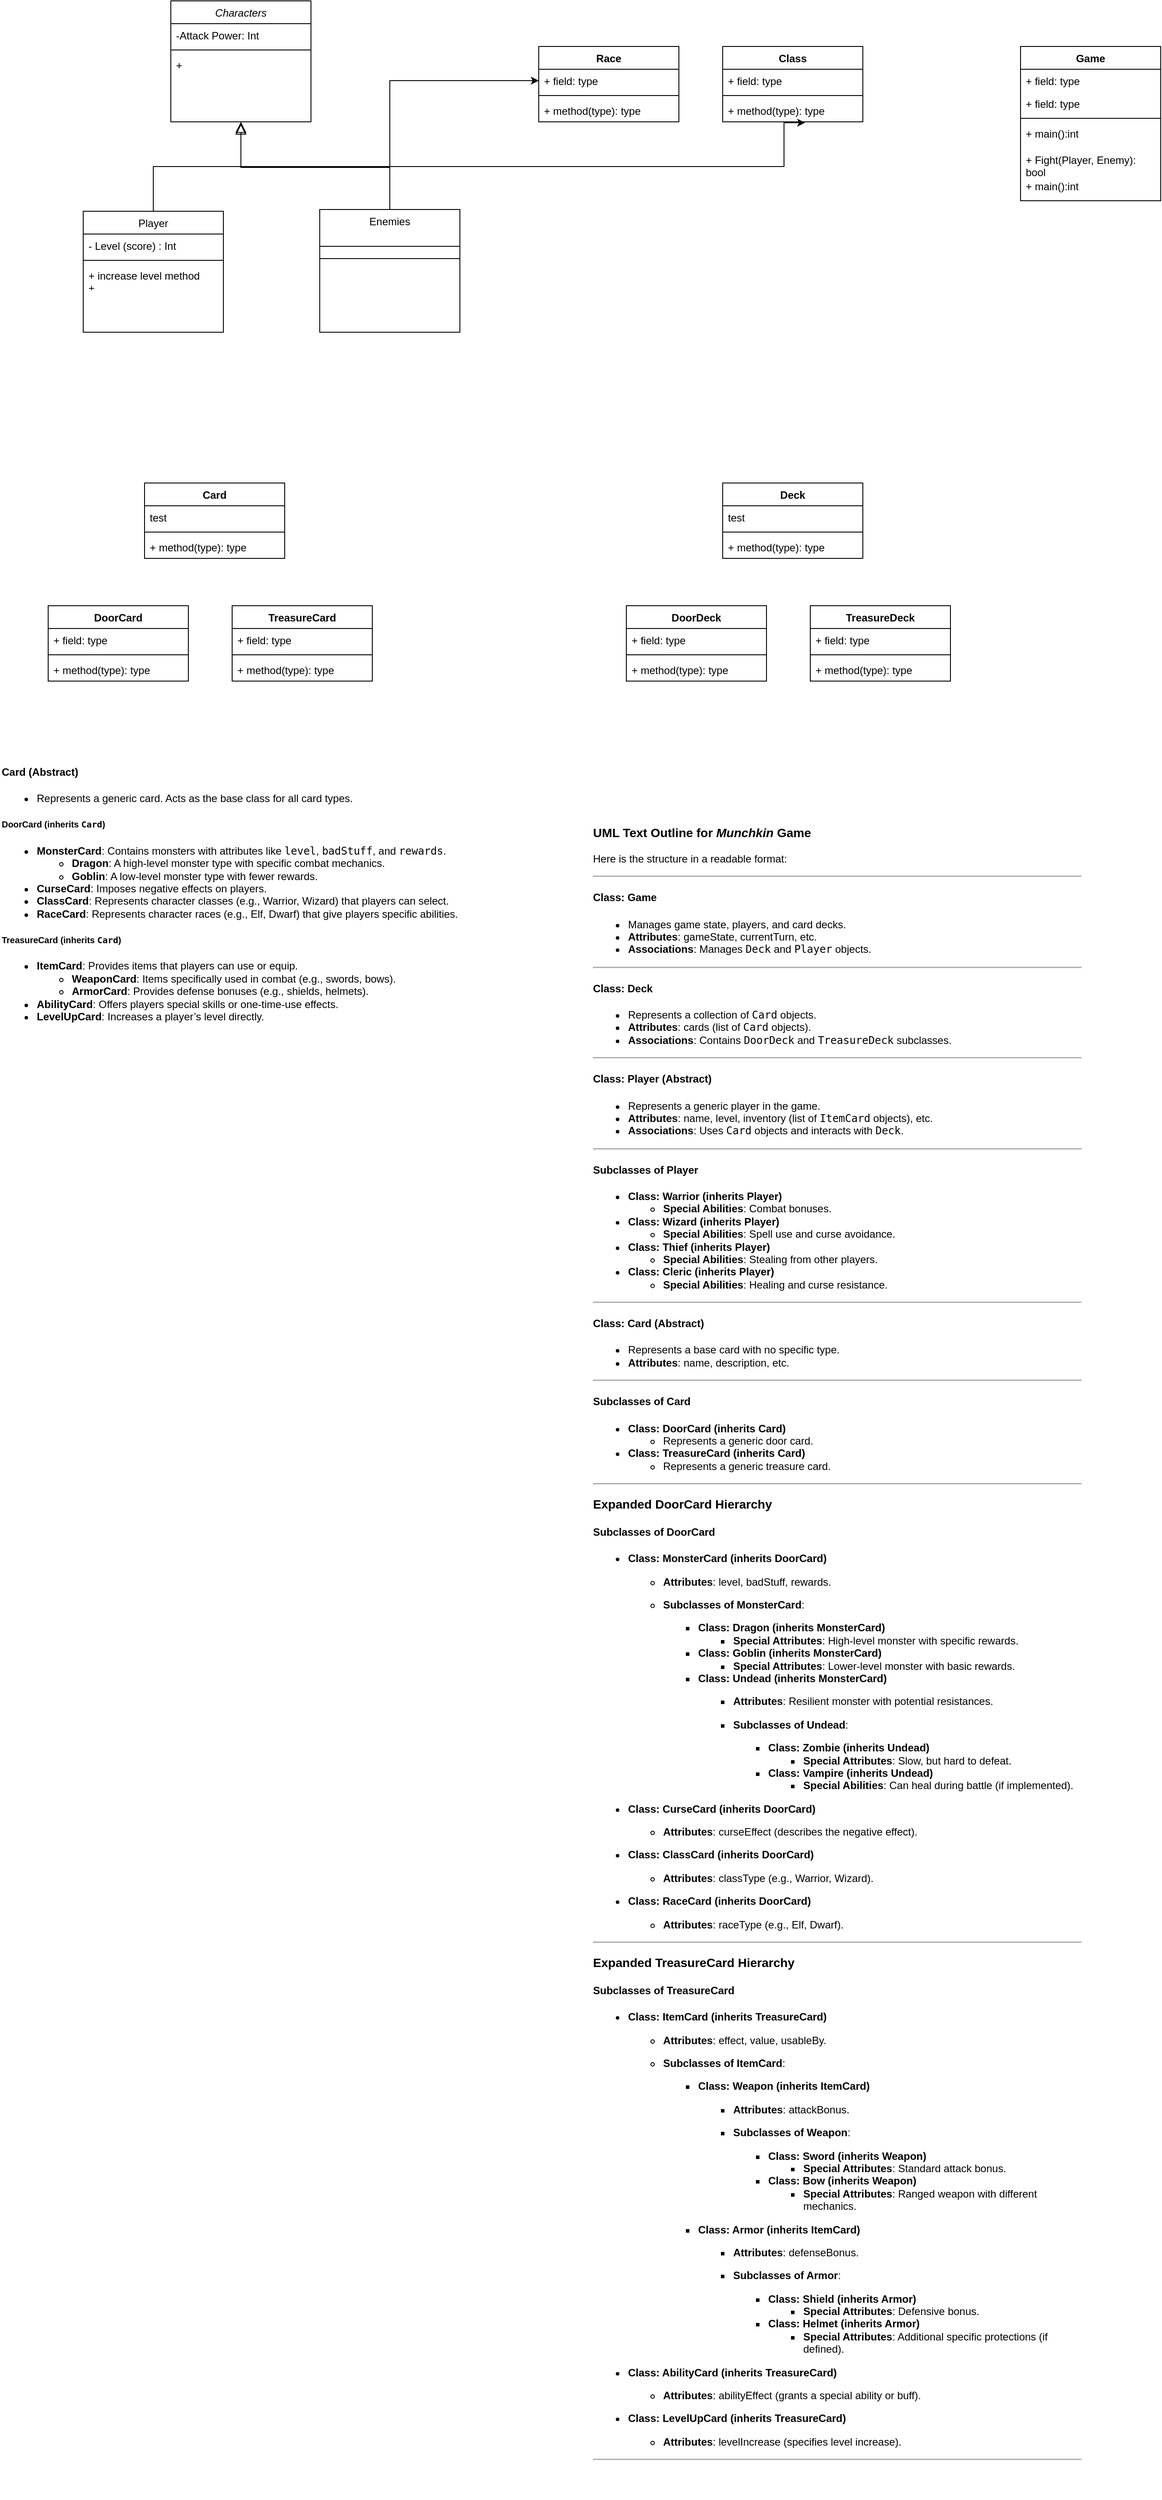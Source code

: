 <mxfile version="24.8.4">
  <diagram id="C5RBs43oDa-KdzZeNtuy" name="Page-1">
    <mxGraphModel dx="880" dy="470" grid="1" gridSize="10" guides="1" tooltips="1" connect="1" arrows="1" fold="1" page="1" pageScale="1" pageWidth="2336" pageHeight="1654" math="0" shadow="0">
      <root>
        <mxCell id="WIyWlLk6GJQsqaUBKTNV-0" />
        <mxCell id="WIyWlLk6GJQsqaUBKTNV-1" parent="WIyWlLk6GJQsqaUBKTNV-0" />
        <mxCell id="zkfFHV4jXpPFQw0GAbJ--0" value="Characters" style="swimlane;fontStyle=2;align=center;verticalAlign=top;childLayout=stackLayout;horizontal=1;startSize=26;horizontalStack=0;resizeParent=1;resizeLast=0;collapsible=1;marginBottom=0;rounded=0;shadow=0;strokeWidth=1;" parent="WIyWlLk6GJQsqaUBKTNV-1" vertex="1">
          <mxGeometry x="220" y="120" width="160" height="138" as="geometry">
            <mxRectangle x="230" y="140" width="160" height="26" as="alternateBounds" />
          </mxGeometry>
        </mxCell>
        <mxCell id="zkfFHV4jXpPFQw0GAbJ--1" value="-Attack Power: Int&#xa;" style="text;align=left;verticalAlign=top;spacingLeft=4;spacingRight=4;overflow=hidden;rotatable=0;points=[[0,0.5],[1,0.5]];portConstraint=eastwest;" parent="zkfFHV4jXpPFQw0GAbJ--0" vertex="1">
          <mxGeometry y="26" width="160" height="26" as="geometry" />
        </mxCell>
        <mxCell id="zkfFHV4jXpPFQw0GAbJ--4" value="" style="line;html=1;strokeWidth=1;align=left;verticalAlign=middle;spacingTop=-1;spacingLeft=3;spacingRight=3;rotatable=0;labelPosition=right;points=[];portConstraint=eastwest;" parent="zkfFHV4jXpPFQw0GAbJ--0" vertex="1">
          <mxGeometry y="52" width="160" height="8" as="geometry" />
        </mxCell>
        <mxCell id="zkfFHV4jXpPFQw0GAbJ--5" value="+" style="text;align=left;verticalAlign=top;spacingLeft=4;spacingRight=4;overflow=hidden;rotatable=0;points=[[0,0.5],[1,0.5]];portConstraint=eastwest;" parent="zkfFHV4jXpPFQw0GAbJ--0" vertex="1">
          <mxGeometry y="60" width="160" height="26" as="geometry" />
        </mxCell>
        <mxCell id="zkfFHV4jXpPFQw0GAbJ--6" value="Player" style="swimlane;fontStyle=0;align=center;verticalAlign=top;childLayout=stackLayout;horizontal=1;startSize=26;horizontalStack=0;resizeParent=1;resizeLast=0;collapsible=1;marginBottom=0;rounded=0;shadow=0;strokeWidth=1;" parent="WIyWlLk6GJQsqaUBKTNV-1" vertex="1">
          <mxGeometry x="120" y="360" width="160" height="138" as="geometry">
            <mxRectangle x="130" y="380" width="160" height="26" as="alternateBounds" />
          </mxGeometry>
        </mxCell>
        <mxCell id="zkfFHV4jXpPFQw0GAbJ--8" value="- Level (score) : Int" style="text;align=left;verticalAlign=top;spacingLeft=4;spacingRight=4;overflow=hidden;rotatable=0;points=[[0,0.5],[1,0.5]];portConstraint=eastwest;rounded=0;shadow=0;html=0;" parent="zkfFHV4jXpPFQw0GAbJ--6" vertex="1">
          <mxGeometry y="26" width="160" height="26" as="geometry" />
        </mxCell>
        <mxCell id="zkfFHV4jXpPFQw0GAbJ--9" value="" style="line;html=1;strokeWidth=1;align=left;verticalAlign=middle;spacingTop=-1;spacingLeft=3;spacingRight=3;rotatable=0;labelPosition=right;points=[];portConstraint=eastwest;" parent="zkfFHV4jXpPFQw0GAbJ--6" vertex="1">
          <mxGeometry y="52" width="160" height="8" as="geometry" />
        </mxCell>
        <mxCell id="zkfFHV4jXpPFQw0GAbJ--10" value="+ increase level method&#xa;+ " style="text;align=left;verticalAlign=top;spacingLeft=4;spacingRight=4;overflow=hidden;rotatable=0;points=[[0,0.5],[1,0.5]];portConstraint=eastwest;fontStyle=0" parent="zkfFHV4jXpPFQw0GAbJ--6" vertex="1">
          <mxGeometry y="60" width="160" height="26" as="geometry" />
        </mxCell>
        <mxCell id="zkfFHV4jXpPFQw0GAbJ--12" value="" style="endArrow=block;endSize=10;endFill=0;shadow=0;strokeWidth=1;rounded=0;curved=0;edgeStyle=elbowEdgeStyle;elbow=vertical;" parent="WIyWlLk6GJQsqaUBKTNV-1" source="zkfFHV4jXpPFQw0GAbJ--6" target="zkfFHV4jXpPFQw0GAbJ--0" edge="1">
          <mxGeometry width="160" relative="1" as="geometry">
            <mxPoint x="200" y="203" as="sourcePoint" />
            <mxPoint x="200" y="203" as="targetPoint" />
          </mxGeometry>
        </mxCell>
        <mxCell id="wFL-AXxrgNAwJjKeGGwz-13" style="edgeStyle=orthogonalEdgeStyle;rounded=0;orthogonalLoop=1;jettySize=auto;html=1;entryX=0;entryY=0.5;entryDx=0;entryDy=0;" parent="WIyWlLk6GJQsqaUBKTNV-1" source="zkfFHV4jXpPFQw0GAbJ--13" target="s0XefDD_S5xjxOcm7cyM-2" edge="1">
          <mxGeometry relative="1" as="geometry">
            <mxPoint x="800" y="360" as="targetPoint" />
          </mxGeometry>
        </mxCell>
        <mxCell id="zkfFHV4jXpPFQw0GAbJ--13" value="Enemies" style="swimlane;fontStyle=0;align=center;verticalAlign=top;childLayout=stackLayout;horizontal=1;startSize=42;horizontalStack=0;resizeParent=1;resizeLast=0;collapsible=1;marginBottom=0;rounded=0;shadow=0;strokeWidth=1;" parent="WIyWlLk6GJQsqaUBKTNV-1" vertex="1">
          <mxGeometry x="390" y="358" width="160" height="140" as="geometry">
            <mxRectangle x="340" y="380" width="170" height="26" as="alternateBounds" />
          </mxGeometry>
        </mxCell>
        <mxCell id="zkfFHV4jXpPFQw0GAbJ--15" value="" style="line;html=1;strokeWidth=1;align=left;verticalAlign=middle;spacingTop=-1;spacingLeft=3;spacingRight=3;rotatable=0;labelPosition=right;points=[];portConstraint=eastwest;" parent="zkfFHV4jXpPFQw0GAbJ--13" vertex="1">
          <mxGeometry y="42" width="160" height="28" as="geometry" />
        </mxCell>
        <mxCell id="zkfFHV4jXpPFQw0GAbJ--16" value="" style="endArrow=block;endSize=10;endFill=0;shadow=0;strokeWidth=1;rounded=0;curved=0;edgeStyle=elbowEdgeStyle;elbow=vertical;" parent="WIyWlLk6GJQsqaUBKTNV-1" edge="1">
          <mxGeometry width="160" relative="1" as="geometry">
            <mxPoint x="470" y="320" as="sourcePoint" />
            <mxPoint x="300" y="260" as="targetPoint" />
            <Array as="points">
              <mxPoint x="300" y="310" />
            </Array>
          </mxGeometry>
        </mxCell>
        <mxCell id="s0XefDD_S5xjxOcm7cyM-1" value="Race" style="swimlane;fontStyle=1;align=center;verticalAlign=top;childLayout=stackLayout;horizontal=1;startSize=26;horizontalStack=0;resizeParent=1;resizeParentMax=0;resizeLast=0;collapsible=1;marginBottom=0;whiteSpace=wrap;html=1;" parent="WIyWlLk6GJQsqaUBKTNV-1" vertex="1">
          <mxGeometry x="640" y="172" width="160" height="86" as="geometry" />
        </mxCell>
        <mxCell id="s0XefDD_S5xjxOcm7cyM-2" value="+ field: type" style="text;strokeColor=none;fillColor=none;align=left;verticalAlign=top;spacingLeft=4;spacingRight=4;overflow=hidden;rotatable=0;points=[[0,0.5],[1,0.5]];portConstraint=eastwest;whiteSpace=wrap;html=1;" parent="s0XefDD_S5xjxOcm7cyM-1" vertex="1">
          <mxGeometry y="26" width="160" height="26" as="geometry" />
        </mxCell>
        <mxCell id="s0XefDD_S5xjxOcm7cyM-3" value="" style="line;strokeWidth=1;fillColor=none;align=left;verticalAlign=middle;spacingTop=-1;spacingLeft=3;spacingRight=3;rotatable=0;labelPosition=right;points=[];portConstraint=eastwest;strokeColor=inherit;" parent="s0XefDD_S5xjxOcm7cyM-1" vertex="1">
          <mxGeometry y="52" width="160" height="8" as="geometry" />
        </mxCell>
        <mxCell id="s0XefDD_S5xjxOcm7cyM-4" value="+ method(type): type" style="text;strokeColor=none;fillColor=none;align=left;verticalAlign=top;spacingLeft=4;spacingRight=4;overflow=hidden;rotatable=0;points=[[0,0.5],[1,0.5]];portConstraint=eastwest;whiteSpace=wrap;html=1;" parent="s0XefDD_S5xjxOcm7cyM-1" vertex="1">
          <mxGeometry y="60" width="160" height="26" as="geometry" />
        </mxCell>
        <mxCell id="s0XefDD_S5xjxOcm7cyM-5" value="Class" style="swimlane;fontStyle=1;align=center;verticalAlign=top;childLayout=stackLayout;horizontal=1;startSize=26;horizontalStack=0;resizeParent=1;resizeParentMax=0;resizeLast=0;collapsible=1;marginBottom=0;whiteSpace=wrap;html=1;" parent="WIyWlLk6GJQsqaUBKTNV-1" vertex="1">
          <mxGeometry x="850" y="172" width="160" height="86" as="geometry" />
        </mxCell>
        <mxCell id="s0XefDD_S5xjxOcm7cyM-6" value="+ field: type" style="text;strokeColor=none;fillColor=none;align=left;verticalAlign=top;spacingLeft=4;spacingRight=4;overflow=hidden;rotatable=0;points=[[0,0.5],[1,0.5]];portConstraint=eastwest;whiteSpace=wrap;html=1;" parent="s0XefDD_S5xjxOcm7cyM-5" vertex="1">
          <mxGeometry y="26" width="160" height="26" as="geometry" />
        </mxCell>
        <mxCell id="s0XefDD_S5xjxOcm7cyM-7" value="" style="line;strokeWidth=1;fillColor=none;align=left;verticalAlign=middle;spacingTop=-1;spacingLeft=3;spacingRight=3;rotatable=0;labelPosition=right;points=[];portConstraint=eastwest;strokeColor=inherit;" parent="s0XefDD_S5xjxOcm7cyM-5" vertex="1">
          <mxGeometry y="52" width="160" height="8" as="geometry" />
        </mxCell>
        <mxCell id="s0XefDD_S5xjxOcm7cyM-8" value="+ method(type): type" style="text;strokeColor=none;fillColor=none;align=left;verticalAlign=top;spacingLeft=4;spacingRight=4;overflow=hidden;rotatable=0;points=[[0,0.5],[1,0.5]];portConstraint=eastwest;whiteSpace=wrap;html=1;" parent="s0XefDD_S5xjxOcm7cyM-5" vertex="1">
          <mxGeometry y="60" width="160" height="26" as="geometry" />
        </mxCell>
        <mxCell id="wFL-AXxrgNAwJjKeGGwz-0" value="Deck" style="swimlane;fontStyle=1;align=center;verticalAlign=top;childLayout=stackLayout;horizontal=1;startSize=26;horizontalStack=0;resizeParent=1;resizeParentMax=0;resizeLast=0;collapsible=1;marginBottom=0;whiteSpace=wrap;html=1;" parent="WIyWlLk6GJQsqaUBKTNV-1" vertex="1">
          <mxGeometry x="850" y="670" width="160" height="86" as="geometry" />
        </mxCell>
        <mxCell id="wFL-AXxrgNAwJjKeGGwz-1" value="test" style="text;strokeColor=none;fillColor=none;align=left;verticalAlign=top;spacingLeft=4;spacingRight=4;overflow=hidden;rotatable=0;points=[[0,0.5],[1,0.5]];portConstraint=eastwest;whiteSpace=wrap;html=1;" parent="wFL-AXxrgNAwJjKeGGwz-0" vertex="1">
          <mxGeometry y="26" width="160" height="26" as="geometry" />
        </mxCell>
        <mxCell id="wFL-AXxrgNAwJjKeGGwz-2" value="" style="line;strokeWidth=1;fillColor=none;align=left;verticalAlign=middle;spacingTop=-1;spacingLeft=3;spacingRight=3;rotatable=0;labelPosition=right;points=[];portConstraint=eastwest;strokeColor=inherit;" parent="wFL-AXxrgNAwJjKeGGwz-0" vertex="1">
          <mxGeometry y="52" width="160" height="8" as="geometry" />
        </mxCell>
        <mxCell id="wFL-AXxrgNAwJjKeGGwz-3" value="+ method(type): type" style="text;strokeColor=none;fillColor=none;align=left;verticalAlign=top;spacingLeft=4;spacingRight=4;overflow=hidden;rotatable=0;points=[[0,0.5],[1,0.5]];portConstraint=eastwest;whiteSpace=wrap;html=1;" parent="wFL-AXxrgNAwJjKeGGwz-0" vertex="1">
          <mxGeometry y="60" width="160" height="26" as="geometry" />
        </mxCell>
        <mxCell id="wFL-AXxrgNAwJjKeGGwz-4" value="DoorDeck" style="swimlane;fontStyle=1;align=center;verticalAlign=top;childLayout=stackLayout;horizontal=1;startSize=26;horizontalStack=0;resizeParent=1;resizeParentMax=0;resizeLast=0;collapsible=1;marginBottom=0;whiteSpace=wrap;html=1;" parent="WIyWlLk6GJQsqaUBKTNV-1" vertex="1">
          <mxGeometry x="740" y="810" width="160" height="86" as="geometry" />
        </mxCell>
        <mxCell id="wFL-AXxrgNAwJjKeGGwz-5" value="+ field: type" style="text;strokeColor=none;fillColor=none;align=left;verticalAlign=top;spacingLeft=4;spacingRight=4;overflow=hidden;rotatable=0;points=[[0,0.5],[1,0.5]];portConstraint=eastwest;whiteSpace=wrap;html=1;" parent="wFL-AXxrgNAwJjKeGGwz-4" vertex="1">
          <mxGeometry y="26" width="160" height="26" as="geometry" />
        </mxCell>
        <mxCell id="wFL-AXxrgNAwJjKeGGwz-6" value="" style="line;strokeWidth=1;fillColor=none;align=left;verticalAlign=middle;spacingTop=-1;spacingLeft=3;spacingRight=3;rotatable=0;labelPosition=right;points=[];portConstraint=eastwest;strokeColor=inherit;" parent="wFL-AXxrgNAwJjKeGGwz-4" vertex="1">
          <mxGeometry y="52" width="160" height="8" as="geometry" />
        </mxCell>
        <mxCell id="wFL-AXxrgNAwJjKeGGwz-7" value="+ method(type): type" style="text;strokeColor=none;fillColor=none;align=left;verticalAlign=top;spacingLeft=4;spacingRight=4;overflow=hidden;rotatable=0;points=[[0,0.5],[1,0.5]];portConstraint=eastwest;whiteSpace=wrap;html=1;" parent="wFL-AXxrgNAwJjKeGGwz-4" vertex="1">
          <mxGeometry y="60" width="160" height="26" as="geometry" />
        </mxCell>
        <mxCell id="wFL-AXxrgNAwJjKeGGwz-8" value="TreasureDeck" style="swimlane;fontStyle=1;align=center;verticalAlign=top;childLayout=stackLayout;horizontal=1;startSize=26;horizontalStack=0;resizeParent=1;resizeParentMax=0;resizeLast=0;collapsible=1;marginBottom=0;whiteSpace=wrap;html=1;" parent="WIyWlLk6GJQsqaUBKTNV-1" vertex="1">
          <mxGeometry x="950" y="810" width="160" height="86" as="geometry" />
        </mxCell>
        <mxCell id="wFL-AXxrgNAwJjKeGGwz-9" value="+ field: type" style="text;strokeColor=none;fillColor=none;align=left;verticalAlign=top;spacingLeft=4;spacingRight=4;overflow=hidden;rotatable=0;points=[[0,0.5],[1,0.5]];portConstraint=eastwest;whiteSpace=wrap;html=1;" parent="wFL-AXxrgNAwJjKeGGwz-8" vertex="1">
          <mxGeometry y="26" width="160" height="26" as="geometry" />
        </mxCell>
        <mxCell id="wFL-AXxrgNAwJjKeGGwz-10" value="" style="line;strokeWidth=1;fillColor=none;align=left;verticalAlign=middle;spacingTop=-1;spacingLeft=3;spacingRight=3;rotatable=0;labelPosition=right;points=[];portConstraint=eastwest;strokeColor=inherit;" parent="wFL-AXxrgNAwJjKeGGwz-8" vertex="1">
          <mxGeometry y="52" width="160" height="8" as="geometry" />
        </mxCell>
        <mxCell id="wFL-AXxrgNAwJjKeGGwz-11" value="+ method(type): type" style="text;strokeColor=none;fillColor=none;align=left;verticalAlign=top;spacingLeft=4;spacingRight=4;overflow=hidden;rotatable=0;points=[[0,0.5],[1,0.5]];portConstraint=eastwest;whiteSpace=wrap;html=1;" parent="wFL-AXxrgNAwJjKeGGwz-8" vertex="1">
          <mxGeometry y="60" width="160" height="26" as="geometry" />
        </mxCell>
        <mxCell id="wFL-AXxrgNAwJjKeGGwz-16" style="edgeStyle=orthogonalEdgeStyle;rounded=0;orthogonalLoop=1;jettySize=auto;html=1;entryX=0.588;entryY=1.038;entryDx=0;entryDy=0;entryPerimeter=0;" parent="WIyWlLk6GJQsqaUBKTNV-1" source="zkfFHV4jXpPFQw0GAbJ--6" target="s0XefDD_S5xjxOcm7cyM-8" edge="1">
          <mxGeometry relative="1" as="geometry">
            <Array as="points">
              <mxPoint x="200" y="309" />
              <mxPoint x="920" y="309" />
              <mxPoint x="920" y="259" />
            </Array>
          </mxGeometry>
        </mxCell>
        <mxCell id="GcMwGe27DSt1S5H5zcHC-0" value="Game" style="swimlane;fontStyle=1;align=center;verticalAlign=top;childLayout=stackLayout;horizontal=1;startSize=26;horizontalStack=0;resizeParent=1;resizeParentMax=0;resizeLast=0;collapsible=1;marginBottom=0;whiteSpace=wrap;html=1;" vertex="1" parent="WIyWlLk6GJQsqaUBKTNV-1">
          <mxGeometry x="1190" y="172" width="160" height="176" as="geometry" />
        </mxCell>
        <mxCell id="GcMwGe27DSt1S5H5zcHC-1" value="+ field: type" style="text;strokeColor=none;fillColor=none;align=left;verticalAlign=top;spacingLeft=4;spacingRight=4;overflow=hidden;rotatable=0;points=[[0,0.5],[1,0.5]];portConstraint=eastwest;whiteSpace=wrap;html=1;" vertex="1" parent="GcMwGe27DSt1S5H5zcHC-0">
          <mxGeometry y="26" width="160" height="26" as="geometry" />
        </mxCell>
        <mxCell id="GcMwGe27DSt1S5H5zcHC-6" value="+ field: type" style="text;strokeColor=none;fillColor=none;align=left;verticalAlign=top;spacingLeft=4;spacingRight=4;overflow=hidden;rotatable=0;points=[[0,0.5],[1,0.5]];portConstraint=eastwest;whiteSpace=wrap;html=1;" vertex="1" parent="GcMwGe27DSt1S5H5zcHC-0">
          <mxGeometry y="52" width="160" height="26" as="geometry" />
        </mxCell>
        <mxCell id="GcMwGe27DSt1S5H5zcHC-2" value="" style="line;strokeWidth=1;fillColor=none;align=left;verticalAlign=middle;spacingTop=-1;spacingLeft=3;spacingRight=3;rotatable=0;labelPosition=right;points=[];portConstraint=eastwest;strokeColor=inherit;" vertex="1" parent="GcMwGe27DSt1S5H5zcHC-0">
          <mxGeometry y="78" width="160" height="8" as="geometry" />
        </mxCell>
        <mxCell id="GcMwGe27DSt1S5H5zcHC-3" value="&lt;div&gt;+ main():int&lt;/div&gt;&lt;div&gt;&lt;br&gt;&lt;/div&gt;" style="text;strokeColor=none;fillColor=none;align=left;verticalAlign=top;spacingLeft=4;spacingRight=4;overflow=hidden;rotatable=0;points=[[0,0.5],[1,0.5]];portConstraint=eastwest;whiteSpace=wrap;html=1;" vertex="1" parent="GcMwGe27DSt1S5H5zcHC-0">
          <mxGeometry y="86" width="160" height="30" as="geometry" />
        </mxCell>
        <mxCell id="GcMwGe27DSt1S5H5zcHC-4" value="+ Fight(Player, Enemy): bool" style="text;strokeColor=none;fillColor=none;align=left;verticalAlign=top;spacingLeft=4;spacingRight=4;overflow=hidden;rotatable=0;points=[[0,0.5],[1,0.5]];portConstraint=eastwest;whiteSpace=wrap;html=1;" vertex="1" parent="GcMwGe27DSt1S5H5zcHC-0">
          <mxGeometry y="116" width="160" height="30" as="geometry" />
        </mxCell>
        <mxCell id="GcMwGe27DSt1S5H5zcHC-5" value="&lt;div&gt;+ main():int&lt;/div&gt;&lt;div&gt;&lt;br&gt;&lt;/div&gt;" style="text;strokeColor=none;fillColor=none;align=left;verticalAlign=top;spacingLeft=4;spacingRight=4;overflow=hidden;rotatable=0;points=[[0,0.5],[1,0.5]];portConstraint=eastwest;whiteSpace=wrap;html=1;" vertex="1" parent="GcMwGe27DSt1S5H5zcHC-0">
          <mxGeometry y="146" width="160" height="30" as="geometry" />
        </mxCell>
        <mxCell id="wFL-AXxrgNAwJjKeGGwz-17" value="Card" style="swimlane;fontStyle=1;align=center;verticalAlign=top;childLayout=stackLayout;horizontal=1;startSize=26;horizontalStack=0;resizeParent=1;resizeParentMax=0;resizeLast=0;collapsible=1;marginBottom=0;whiteSpace=wrap;html=1;" vertex="1" parent="WIyWlLk6GJQsqaUBKTNV-1">
          <mxGeometry x="190" y="670" width="160" height="86" as="geometry" />
        </mxCell>
        <mxCell id="wFL-AXxrgNAwJjKeGGwz-18" value="test" style="text;strokeColor=none;fillColor=none;align=left;verticalAlign=top;spacingLeft=4;spacingRight=4;overflow=hidden;rotatable=0;points=[[0,0.5],[1,0.5]];portConstraint=eastwest;whiteSpace=wrap;html=1;" vertex="1" parent="wFL-AXxrgNAwJjKeGGwz-17">
          <mxGeometry y="26" width="160" height="26" as="geometry" />
        </mxCell>
        <mxCell id="wFL-AXxrgNAwJjKeGGwz-19" value="" style="line;strokeWidth=1;fillColor=none;align=left;verticalAlign=middle;spacingTop=-1;spacingLeft=3;spacingRight=3;rotatable=0;labelPosition=right;points=[];portConstraint=eastwest;strokeColor=inherit;" vertex="1" parent="wFL-AXxrgNAwJjKeGGwz-17">
          <mxGeometry y="52" width="160" height="8" as="geometry" />
        </mxCell>
        <mxCell id="wFL-AXxrgNAwJjKeGGwz-20" value="+ method(type): type" style="text;strokeColor=none;fillColor=none;align=left;verticalAlign=top;spacingLeft=4;spacingRight=4;overflow=hidden;rotatable=0;points=[[0,0.5],[1,0.5]];portConstraint=eastwest;whiteSpace=wrap;html=1;" vertex="1" parent="wFL-AXxrgNAwJjKeGGwz-17">
          <mxGeometry y="60" width="160" height="26" as="geometry" />
        </mxCell>
        <mxCell id="wFL-AXxrgNAwJjKeGGwz-21" value="DoorCard" style="swimlane;fontStyle=1;align=center;verticalAlign=top;childLayout=stackLayout;horizontal=1;startSize=26;horizontalStack=0;resizeParent=1;resizeParentMax=0;resizeLast=0;collapsible=1;marginBottom=0;whiteSpace=wrap;html=1;" vertex="1" parent="WIyWlLk6GJQsqaUBKTNV-1">
          <mxGeometry x="80" y="810" width="160" height="86" as="geometry" />
        </mxCell>
        <mxCell id="wFL-AXxrgNAwJjKeGGwz-22" value="+ field: type" style="text;strokeColor=none;fillColor=none;align=left;verticalAlign=top;spacingLeft=4;spacingRight=4;overflow=hidden;rotatable=0;points=[[0,0.5],[1,0.5]];portConstraint=eastwest;whiteSpace=wrap;html=1;" vertex="1" parent="wFL-AXxrgNAwJjKeGGwz-21">
          <mxGeometry y="26" width="160" height="26" as="geometry" />
        </mxCell>
        <mxCell id="wFL-AXxrgNAwJjKeGGwz-23" value="" style="line;strokeWidth=1;fillColor=none;align=left;verticalAlign=middle;spacingTop=-1;spacingLeft=3;spacingRight=3;rotatable=0;labelPosition=right;points=[];portConstraint=eastwest;strokeColor=inherit;" vertex="1" parent="wFL-AXxrgNAwJjKeGGwz-21">
          <mxGeometry y="52" width="160" height="8" as="geometry" />
        </mxCell>
        <mxCell id="wFL-AXxrgNAwJjKeGGwz-24" value="+ method(type): type" style="text;strokeColor=none;fillColor=none;align=left;verticalAlign=top;spacingLeft=4;spacingRight=4;overflow=hidden;rotatable=0;points=[[0,0.5],[1,0.5]];portConstraint=eastwest;whiteSpace=wrap;html=1;" vertex="1" parent="wFL-AXxrgNAwJjKeGGwz-21">
          <mxGeometry y="60" width="160" height="26" as="geometry" />
        </mxCell>
        <mxCell id="wFL-AXxrgNAwJjKeGGwz-25" value="TreasureCard" style="swimlane;fontStyle=1;align=center;verticalAlign=top;childLayout=stackLayout;horizontal=1;startSize=26;horizontalStack=0;resizeParent=1;resizeParentMax=0;resizeLast=0;collapsible=1;marginBottom=0;whiteSpace=wrap;html=1;" vertex="1" parent="WIyWlLk6GJQsqaUBKTNV-1">
          <mxGeometry x="290" y="810" width="160" height="86" as="geometry" />
        </mxCell>
        <mxCell id="wFL-AXxrgNAwJjKeGGwz-26" value="+ field: type" style="text;strokeColor=none;fillColor=none;align=left;verticalAlign=top;spacingLeft=4;spacingRight=4;overflow=hidden;rotatable=0;points=[[0,0.5],[1,0.5]];portConstraint=eastwest;whiteSpace=wrap;html=1;" vertex="1" parent="wFL-AXxrgNAwJjKeGGwz-25">
          <mxGeometry y="26" width="160" height="26" as="geometry" />
        </mxCell>
        <mxCell id="wFL-AXxrgNAwJjKeGGwz-27" value="" style="line;strokeWidth=1;fillColor=none;align=left;verticalAlign=middle;spacingTop=-1;spacingLeft=3;spacingRight=3;rotatable=0;labelPosition=right;points=[];portConstraint=eastwest;strokeColor=inherit;" vertex="1" parent="wFL-AXxrgNAwJjKeGGwz-25">
          <mxGeometry y="52" width="160" height="8" as="geometry" />
        </mxCell>
        <mxCell id="wFL-AXxrgNAwJjKeGGwz-28" value="+ method(type): type" style="text;strokeColor=none;fillColor=none;align=left;verticalAlign=top;spacingLeft=4;spacingRight=4;overflow=hidden;rotatable=0;points=[[0,0.5],[1,0.5]];portConstraint=eastwest;whiteSpace=wrap;html=1;" vertex="1" parent="wFL-AXxrgNAwJjKeGGwz-25">
          <mxGeometry y="60" width="160" height="26" as="geometry" />
        </mxCell>
        <mxCell id="wFL-AXxrgNAwJjKeGGwz-29" value="&lt;h4&gt;&lt;strong&gt;Card&lt;/strong&gt; (Abstract)&lt;/h4&gt;&lt;ul&gt;&lt;li&gt;Represents a generic card. Acts as the base class for all card types.&lt;/li&gt;&lt;/ul&gt;&lt;h5&gt;&lt;strong&gt;DoorCard&lt;/strong&gt; (inherits &lt;code&gt;Card&lt;/code&gt;)&lt;/h5&gt;&lt;ul&gt;&lt;li&gt;&lt;strong&gt;MonsterCard&lt;/strong&gt;: Contains monsters with attributes like &lt;code&gt;level&lt;/code&gt;, &lt;code&gt;badStuff&lt;/code&gt;, and &lt;code&gt;rewards&lt;/code&gt;.&lt;ul&gt;&lt;li&gt;&lt;strong&gt;Dragon&lt;/strong&gt;: A high-level monster type with specific combat mechanics.&lt;/li&gt;&lt;li&gt;&lt;strong&gt;Goblin&lt;/strong&gt;: A low-level monster type with fewer rewards.&lt;/li&gt;&lt;/ul&gt;&lt;/li&gt;&lt;li&gt;&lt;strong&gt;CurseCard&lt;/strong&gt;: Imposes negative effects on players.&lt;/li&gt;&lt;li&gt;&lt;strong&gt;ClassCard&lt;/strong&gt;: Represents character classes (e.g., Warrior, Wizard) that players can select.&lt;/li&gt;&lt;li&gt;&lt;strong&gt;RaceCard&lt;/strong&gt;: Represents character races (e.g., Elf, Dwarf) that give players specific abilities.&lt;/li&gt;&lt;/ul&gt;&lt;h5&gt;&lt;strong&gt;TreasureCard&lt;/strong&gt; (inherits &lt;code&gt;Card&lt;/code&gt;)&lt;/h5&gt;&lt;ul&gt;&lt;li&gt;&lt;strong&gt;ItemCard&lt;/strong&gt;: Provides items that players can use or equip.&lt;ul&gt;&lt;li&gt;&lt;strong&gt;WeaponCard&lt;/strong&gt;: Items specifically used in combat (e.g., swords, bows).&lt;/li&gt;&lt;li&gt;&lt;strong&gt;ArmorCard&lt;/strong&gt;: Provides defense bonuses (e.g., shields, helmets).&lt;/li&gt;&lt;/ul&gt;&lt;/li&gt;&lt;li&gt;&lt;strong&gt;AbilityCard&lt;/strong&gt;: Offers players special skills or one-time-use effects.&lt;/li&gt;&lt;li&gt;&lt;strong&gt;LevelUpCard&lt;/strong&gt;: Increases a player’s level directly.&lt;/li&gt;&lt;/ul&gt;" style="text;whiteSpace=wrap;html=1;" vertex="1" parent="WIyWlLk6GJQsqaUBKTNV-1">
          <mxGeometry x="25" y="970" width="560" height="340" as="geometry" />
        </mxCell>
        <mxCell id="wFL-AXxrgNAwJjKeGGwz-30" value="&lt;h3&gt;UML Text Outline for &lt;em&gt;Munchkin&lt;/em&gt; Game&lt;/h3&gt;&lt;p&gt;Here is the structure in a readable format:&lt;/p&gt;&lt;hr&gt;&lt;h4&gt;&lt;strong&gt;Class: Game&lt;/strong&gt;&lt;/h4&gt;&lt;ul&gt;&lt;li&gt;Manages game state, players, and card decks.&lt;/li&gt;&lt;li&gt;&lt;strong&gt;Attributes&lt;/strong&gt;: gameState, currentTurn, etc.&lt;/li&gt;&lt;li&gt;&lt;strong&gt;Associations&lt;/strong&gt;: Manages &lt;code&gt;Deck&lt;/code&gt; and &lt;code&gt;Player&lt;/code&gt; objects.&lt;/li&gt;&lt;/ul&gt;&lt;hr&gt;&lt;h4&gt;&lt;strong&gt;Class: Deck&lt;/strong&gt;&lt;/h4&gt;&lt;ul&gt;&lt;li&gt;Represents a collection of &lt;code&gt;Card&lt;/code&gt; objects.&lt;/li&gt;&lt;li&gt;&lt;strong&gt;Attributes&lt;/strong&gt;: cards (list of &lt;code&gt;Card&lt;/code&gt; objects).&lt;/li&gt;&lt;li&gt;&lt;strong&gt;Associations&lt;/strong&gt;: Contains &lt;code&gt;DoorDeck&lt;/code&gt; and &lt;code&gt;TreasureDeck&lt;/code&gt; subclasses.&lt;/li&gt;&lt;/ul&gt;&lt;hr&gt;&lt;h4&gt;&lt;strong&gt;Class: Player (Abstract)&lt;/strong&gt;&lt;/h4&gt;&lt;ul&gt;&lt;li&gt;Represents a generic player in the game.&lt;/li&gt;&lt;li&gt;&lt;strong&gt;Attributes&lt;/strong&gt;: name, level, inventory (list of &lt;code&gt;ItemCard&lt;/code&gt; objects), etc.&lt;/li&gt;&lt;li&gt;&lt;strong&gt;Associations&lt;/strong&gt;: Uses &lt;code&gt;Card&lt;/code&gt; objects and interacts with &lt;code&gt;Deck&lt;/code&gt;.&lt;/li&gt;&lt;/ul&gt;&lt;hr&gt;&lt;h4&gt;Subclasses of &lt;strong&gt;Player&lt;/strong&gt;&lt;/h4&gt;&lt;ul&gt;&lt;li&gt;&lt;strong&gt;Class: Warrior (inherits Player)&lt;/strong&gt;&lt;ul&gt;&lt;li&gt;&lt;strong&gt;Special Abilities&lt;/strong&gt;: Combat bonuses.&lt;/li&gt;&lt;/ul&gt;&lt;/li&gt;&lt;li&gt;&lt;strong&gt;Class: Wizard (inherits Player)&lt;/strong&gt;&lt;ul&gt;&lt;li&gt;&lt;strong&gt;Special Abilities&lt;/strong&gt;: Spell use and curse avoidance.&lt;/li&gt;&lt;/ul&gt;&lt;/li&gt;&lt;li&gt;&lt;strong&gt;Class: Thief (inherits Player)&lt;/strong&gt;&lt;ul&gt;&lt;li&gt;&lt;strong&gt;Special Abilities&lt;/strong&gt;: Stealing from other players.&lt;/li&gt;&lt;/ul&gt;&lt;/li&gt;&lt;li&gt;&lt;strong&gt;Class: Cleric (inherits Player)&lt;/strong&gt;&lt;ul&gt;&lt;li&gt;&lt;strong&gt;Special Abilities&lt;/strong&gt;: Healing and curse resistance.&lt;/li&gt;&lt;/ul&gt;&lt;/li&gt;&lt;/ul&gt;&lt;hr&gt;&lt;h4&gt;&lt;strong&gt;Class: Card (Abstract)&lt;/strong&gt;&lt;/h4&gt;&lt;ul&gt;&lt;li&gt;Represents a base card with no specific type.&lt;/li&gt;&lt;li&gt;&lt;strong&gt;Attributes&lt;/strong&gt;: name, description, etc.&lt;/li&gt;&lt;/ul&gt;&lt;hr&gt;&lt;h4&gt;Subclasses of &lt;strong&gt;Card&lt;/strong&gt;&lt;/h4&gt;&lt;ul&gt;&lt;li&gt;&lt;strong&gt;Class: DoorCard (inherits Card)&lt;/strong&gt;&lt;ul&gt;&lt;li&gt;Represents a generic door card.&lt;/li&gt;&lt;/ul&gt;&lt;/li&gt;&lt;li&gt;&lt;strong&gt;Class: TreasureCard (inherits Card)&lt;/strong&gt;&lt;ul&gt;&lt;li&gt;Represents a generic treasure card.&lt;/li&gt;&lt;/ul&gt;&lt;/li&gt;&lt;/ul&gt;&lt;hr&gt;&lt;h3&gt;Expanded DoorCard Hierarchy&lt;/h3&gt;&lt;h4&gt;Subclasses of &lt;strong&gt;DoorCard&lt;/strong&gt;&lt;/h4&gt;&lt;ul&gt;&lt;li&gt;&lt;p&gt;&lt;strong&gt;Class: MonsterCard (inherits DoorCard)&lt;/strong&gt;&lt;/p&gt;&lt;ul&gt;&lt;li&gt;&lt;p&gt;&lt;strong&gt;Attributes&lt;/strong&gt;: level, badStuff, rewards.&lt;/p&gt;&lt;/li&gt;&lt;li&gt;&lt;p&gt;&lt;strong&gt;Subclasses of MonsterCard&lt;/strong&gt;:&lt;/p&gt;&lt;ul&gt;&lt;li&gt;&lt;strong&gt;Class: Dragon (inherits MonsterCard)&lt;/strong&gt;&lt;ul&gt;&lt;li&gt;&lt;strong&gt;Special Attributes&lt;/strong&gt;: High-level monster with specific rewards.&lt;/li&gt;&lt;/ul&gt;&lt;/li&gt;&lt;li&gt;&lt;strong&gt;Class: Goblin (inherits MonsterCard)&lt;/strong&gt;&lt;ul&gt;&lt;li&gt;&lt;strong&gt;Special Attributes&lt;/strong&gt;: Lower-level monster with basic rewards.&lt;/li&gt;&lt;/ul&gt;&lt;/li&gt;&lt;li&gt;&lt;strong&gt;Class: Undead (inherits MonsterCard)&lt;/strong&gt;&lt;ul&gt;&lt;li&gt;&lt;p&gt;&lt;strong&gt;Attributes&lt;/strong&gt;: Resilient monster with potential resistances.&lt;/p&gt;&lt;/li&gt;&lt;li&gt;&lt;p&gt;&lt;strong&gt;Subclasses of Undead&lt;/strong&gt;:&lt;/p&gt;&lt;ul&gt;&lt;li&gt;&lt;strong&gt;Class: Zombie (inherits Undead)&lt;/strong&gt;&lt;ul&gt;&lt;li&gt;&lt;strong&gt;Special Attributes&lt;/strong&gt;: Slow, but hard to defeat.&lt;/li&gt;&lt;/ul&gt;&lt;/li&gt;&lt;li&gt;&lt;strong&gt;Class: Vampire (inherits Undead)&lt;/strong&gt;&lt;ul&gt;&lt;li&gt;&lt;strong&gt;Special Abilities&lt;/strong&gt;: Can heal during battle (if implemented).&lt;/li&gt;&lt;/ul&gt;&lt;/li&gt;&lt;/ul&gt;&lt;/li&gt;&lt;/ul&gt;&lt;/li&gt;&lt;/ul&gt;&lt;/li&gt;&lt;/ul&gt;&lt;/li&gt;&lt;li&gt;&lt;p&gt;&lt;strong&gt;Class: CurseCard (inherits DoorCard)&lt;/strong&gt;&lt;/p&gt;&lt;ul&gt;&lt;li&gt;&lt;strong&gt;Attributes&lt;/strong&gt;: curseEffect (describes the negative effect).&lt;/li&gt;&lt;/ul&gt;&lt;/li&gt;&lt;li&gt;&lt;p&gt;&lt;strong&gt;Class: ClassCard (inherits DoorCard)&lt;/strong&gt;&lt;/p&gt;&lt;ul&gt;&lt;li&gt;&lt;strong&gt;Attributes&lt;/strong&gt;: classType (e.g., Warrior, Wizard).&lt;/li&gt;&lt;/ul&gt;&lt;/li&gt;&lt;li&gt;&lt;p&gt;&lt;strong&gt;Class: RaceCard (inherits DoorCard)&lt;/strong&gt;&lt;/p&gt;&lt;ul&gt;&lt;li&gt;&lt;strong&gt;Attributes&lt;/strong&gt;: raceType (e.g., Elf, Dwarf).&lt;/li&gt;&lt;/ul&gt;&lt;/li&gt;&lt;/ul&gt;&lt;hr&gt;&lt;h3&gt;Expanded TreasureCard Hierarchy&lt;/h3&gt;&lt;h4&gt;Subclasses of &lt;strong&gt;TreasureCard&lt;/strong&gt;&lt;/h4&gt;&lt;ul&gt;&lt;li&gt;&lt;p&gt;&lt;strong&gt;Class: ItemCard (inherits TreasureCard)&lt;/strong&gt;&lt;/p&gt;&lt;ul&gt;&lt;li&gt;&lt;p&gt;&lt;strong&gt;Attributes&lt;/strong&gt;: effect, value, usableBy.&lt;/p&gt;&lt;/li&gt;&lt;li&gt;&lt;p&gt;&lt;strong&gt;Subclasses of ItemCard&lt;/strong&gt;:&lt;/p&gt;&lt;ul&gt;&lt;li&gt;&lt;p&gt;&lt;strong&gt;Class: Weapon (inherits ItemCard)&lt;/strong&gt;&lt;/p&gt;&lt;ul&gt;&lt;li&gt;&lt;p&gt;&lt;strong&gt;Attributes&lt;/strong&gt;: attackBonus.&lt;/p&gt;&lt;/li&gt;&lt;li&gt;&lt;p&gt;&lt;strong&gt;Subclasses of Weapon&lt;/strong&gt;:&lt;/p&gt;&lt;ul&gt;&lt;li&gt;&lt;strong&gt;Class: Sword (inherits Weapon)&lt;/strong&gt;&lt;ul&gt;&lt;li&gt;&lt;strong&gt;Special Attributes&lt;/strong&gt;: Standard attack bonus.&lt;/li&gt;&lt;/ul&gt;&lt;/li&gt;&lt;li&gt;&lt;strong&gt;Class: Bow (inherits Weapon)&lt;/strong&gt;&lt;ul&gt;&lt;li&gt;&lt;strong&gt;Special Attributes&lt;/strong&gt;: Ranged weapon with different mechanics.&lt;/li&gt;&lt;/ul&gt;&lt;/li&gt;&lt;/ul&gt;&lt;/li&gt;&lt;/ul&gt;&lt;/li&gt;&lt;li&gt;&lt;p&gt;&lt;strong&gt;Class: Armor (inherits ItemCard)&lt;/strong&gt;&lt;/p&gt;&lt;ul&gt;&lt;li&gt;&lt;p&gt;&lt;strong&gt;Attributes&lt;/strong&gt;: defenseBonus.&lt;/p&gt;&lt;/li&gt;&lt;li&gt;&lt;p&gt;&lt;strong&gt;Subclasses of Armor&lt;/strong&gt;:&lt;/p&gt;&lt;ul&gt;&lt;li&gt;&lt;strong&gt;Class: Shield (inherits Armor)&lt;/strong&gt;&lt;ul&gt;&lt;li&gt;&lt;strong&gt;Special Attributes&lt;/strong&gt;: Defensive bonus.&lt;/li&gt;&lt;/ul&gt;&lt;/li&gt;&lt;li&gt;&lt;strong&gt;Class: Helmet (inherits Armor)&lt;/strong&gt;&lt;ul&gt;&lt;li&gt;&lt;strong&gt;Special Attributes&lt;/strong&gt;: Additional specific protections (if defined).&lt;/li&gt;&lt;/ul&gt;&lt;/li&gt;&lt;/ul&gt;&lt;/li&gt;&lt;/ul&gt;&lt;/li&gt;&lt;/ul&gt;&lt;/li&gt;&lt;/ul&gt;&lt;/li&gt;&lt;li&gt;&lt;p&gt;&lt;strong&gt;Class: AbilityCard (inherits TreasureCard)&lt;/strong&gt;&lt;/p&gt;&lt;ul&gt;&lt;li&gt;&lt;strong&gt;Attributes&lt;/strong&gt;: abilityEffect (grants a special ability or buff).&lt;/li&gt;&lt;/ul&gt;&lt;/li&gt;&lt;li&gt;&lt;p&gt;&lt;strong&gt;Class: LevelUpCard (inherits TreasureCard)&lt;/strong&gt;&lt;/p&gt;&lt;ul&gt;&lt;li&gt;&lt;strong&gt;Attributes&lt;/strong&gt;: levelIncrease (specifies level increase).&lt;/li&gt;&lt;/ul&gt;&lt;/li&gt;&lt;/ul&gt;&lt;hr&gt;&lt;h3&gt;&lt;/h3&gt;" style="text;whiteSpace=wrap;html=1;" vertex="1" parent="WIyWlLk6GJQsqaUBKTNV-1">
          <mxGeometry x="700" y="1040" width="560" height="1930" as="geometry" />
        </mxCell>
      </root>
    </mxGraphModel>
  </diagram>
</mxfile>
